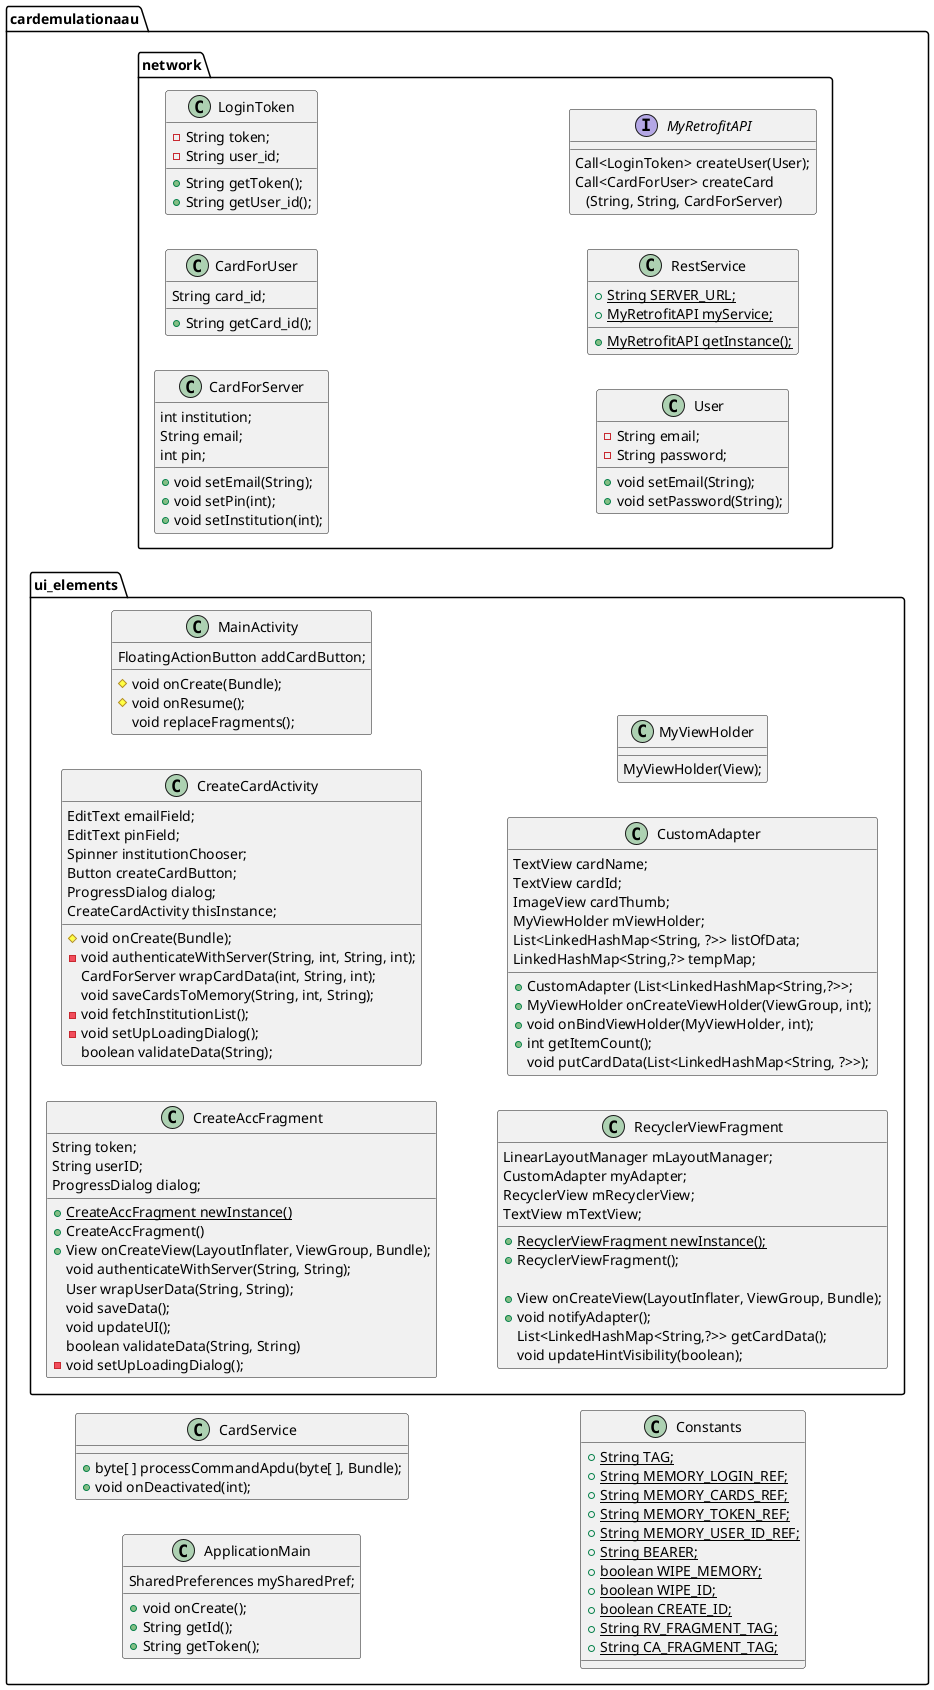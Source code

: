 @startuml

left to right direction

package cardemulationaau{
package network{


class CardForServer {
int institution;
String email;
int pin;
+ void setEmail(String);
+ void setPin(int);
+ void setInstitution(int);
}

class CardForUser{
String card_id;
+ String getCard_id();
}

class LoginToken{
- String token;
- String user_id;
+ String getToken();
+ String getUser_id();
}

class User{
- String email;
- String password;
+ void setEmail(String);
+ void setPassword(String);
}

class RestService {
+ {static} String SERVER_URL;
+ {static} MyRetrofitAPI myService;

+ {static} MyRetrofitAPI getInstance();
}

interface MyRetrofitAPI{
Call<LoginToken> createUser(User);
Call<CardForUser> createCard\n   (String, String, CardForServer)
}

}

package ui_elements {
class CreateAccFragment{
String token;
String userID;
ProgressDialog dialog;
+ {static} CreateAccFragment newInstance()
+ CreateAccFragment()
+ View onCreateView(LayoutInflater, ViewGroup, Bundle);
void authenticateWithServer(String, String);
User wrapUserData(String, String);
void saveData();
void updateUI();
boolean validateData(String, String)
- void setUpLoadingDialog();
}

class CreateCardActivity{
EditText emailField;
EditText pinField;
Spinner institutionChooser;
Button createCardButton;
ProgressDialog dialog;
CreateCardActivity thisInstance;
# void onCreate(Bundle);
- void authenticateWithServer(String, int, String, int);
CardForServer wrapCardData(int, String, int);
void saveCardsToMemory(String, int, String);
- void fetchInstitutionList();
- void setUpLoadingDialog();
boolean validateData(String);
}

class MainActivity {
FloatingActionButton addCardButton;
# void onCreate(Bundle);
# void onResume();
void replaceFragments();
}

class RecyclerViewFragment{
LinearLayoutManager mLayoutManager;
CustomAdapter myAdapter;
RecyclerView mRecyclerView;
TextView mTextView;

+ {static} RecyclerViewFragment newInstance();
+ RecyclerViewFragment();

+ View onCreateView(LayoutInflater, ViewGroup, Bundle);
+ void notifyAdapter();
List<LinkedHashMap<String,?>> getCardData();
void updateHintVisibility(boolean);
}

class CustomAdapter{
TextView cardName;
TextView cardId;
ImageView cardThumb;
MyViewHolder mViewHolder;
List<LinkedHashMap<String, ?>> listOfData;
LinkedHashMap<String,?> tempMap;

+ CustomAdapter (List<LinkedHashMap<String,?>>;
+ MyViewHolder onCreateViewHolder(ViewGroup, int);
+ void onBindViewHolder(MyViewHolder, int);
+ int getItemCount();
void putCardData(List<LinkedHashMap<String, ?>>);
}

class MyViewHolder{
 MyViewHolder(View);
}

}

class ApplicationMain {
SharedPreferences mySharedPref;
+ void onCreate();
+ String getId();
+ String getToken();
}

class CardService{

+ byte[ ] processCommandApdu(byte[ ], Bundle);
+ void onDeactivated(int);
}

class Constants {
+ {static} String TAG;
+ {static} String MEMORY_LOGIN_REF;
+ {static} String MEMORY_CARDS_REF;
+ {static} String MEMORY_TOKEN_REF;
+ {static} String MEMORY_USER_ID_REF;
+ {static} String BEARER;
+ {static} boolean WIPE_MEMORY;
+ {static} boolean WIPE_ID;
+ {static} boolean CREATE_ID;
+ {static} String RV_FRAGMENT_TAG;
+ {static} String CA_FRAGMENT_TAG;
}
}

@enduml